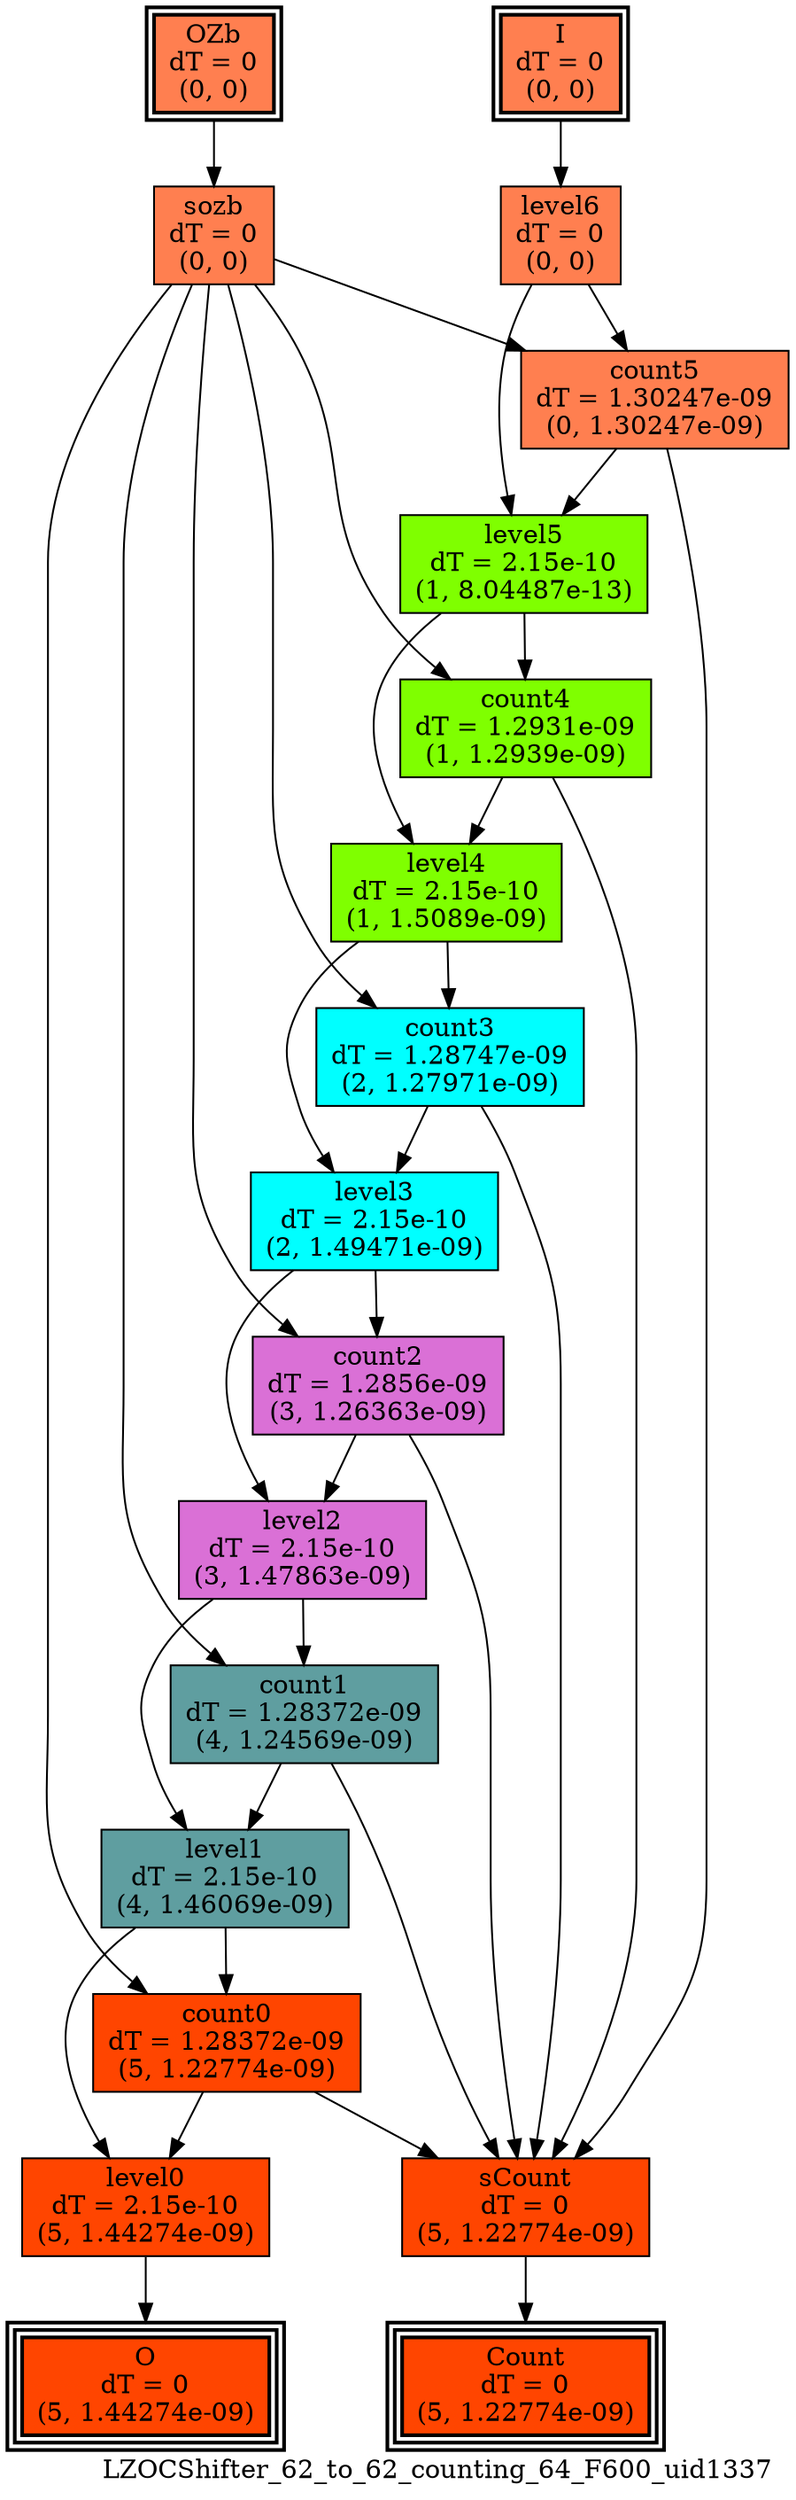 digraph LZOCShifter_62_to_62_counting_64_F600_uid1337
{
	//graph drawing options
	label=LZOCShifter_62_to_62_counting_64_F600_uid1337;
	labelloc=bottom;
	labeljust=right;
	ratio=auto;
	nodesep=0.25;
	ranksep=0.5;

	//input/output signals of operator LZOCShifter_62_to_62_counting_64_F600_uid1337
	I__LZOCShifter_62_to_62_counting_64_F600_uid1337 [ label="I\ndT = 0\n(0, 0)", shape=box, color=black, style="bold, filled", fillcolor=coral, peripheries=2 ];
	OZb__LZOCShifter_62_to_62_counting_64_F600_uid1337 [ label="OZb\ndT = 0\n(0, 0)", shape=box, color=black, style="bold, filled", fillcolor=coral, peripheries=2 ];
	Count__LZOCShifter_62_to_62_counting_64_F600_uid1337 [ label="Count\ndT = 0\n(5, 1.22774e-09)", shape=box, color=black, style="bold, filled", fillcolor=orangered, peripheries=3 ];
	O__LZOCShifter_62_to_62_counting_64_F600_uid1337 [ label="O\ndT = 0\n(5, 1.44274e-09)", shape=box, color=black, style="bold, filled", fillcolor=orangered, peripheries=3 ];
	{rank=same I__LZOCShifter_62_to_62_counting_64_F600_uid1337, OZb__LZOCShifter_62_to_62_counting_64_F600_uid1337};
	{rank=same Count__LZOCShifter_62_to_62_counting_64_F600_uid1337, O__LZOCShifter_62_to_62_counting_64_F600_uid1337};
	//internal signals of operator LZOCShifter_62_to_62_counting_64_F600_uid1337
	level6__LZOCShifter_62_to_62_counting_64_F600_uid1337 [ label="level6\ndT = 0\n(0, 0)", shape=box, color=black, style=filled, fillcolor=coral, peripheries=1 ];
	sozb__LZOCShifter_62_to_62_counting_64_F600_uid1337 [ label="sozb\ndT = 0\n(0, 0)", shape=box, color=black, style=filled, fillcolor=coral, peripheries=1 ];
	count5__LZOCShifter_62_to_62_counting_64_F600_uid1337 [ label="count5\ndT = 1.30247e-09\n(0, 1.30247e-09)", shape=box, color=black, style=filled, fillcolor=coral, peripheries=1 ];
	level5__LZOCShifter_62_to_62_counting_64_F600_uid1337 [ label="level5\ndT = 2.15e-10\n(1, 8.04487e-13)", shape=box, color=black, style=filled, fillcolor=chartreuse, peripheries=1 ];
	count4__LZOCShifter_62_to_62_counting_64_F600_uid1337 [ label="count4\ndT = 1.2931e-09\n(1, 1.2939e-09)", shape=box, color=black, style=filled, fillcolor=chartreuse, peripheries=1 ];
	level4__LZOCShifter_62_to_62_counting_64_F600_uid1337 [ label="level4\ndT = 2.15e-10\n(1, 1.5089e-09)", shape=box, color=black, style=filled, fillcolor=chartreuse, peripheries=1 ];
	count3__LZOCShifter_62_to_62_counting_64_F600_uid1337 [ label="count3\ndT = 1.28747e-09\n(2, 1.27971e-09)", shape=box, color=black, style=filled, fillcolor=cyan, peripheries=1 ];
	level3__LZOCShifter_62_to_62_counting_64_F600_uid1337 [ label="level3\ndT = 2.15e-10\n(2, 1.49471e-09)", shape=box, color=black, style=filled, fillcolor=cyan, peripheries=1 ];
	count2__LZOCShifter_62_to_62_counting_64_F600_uid1337 [ label="count2\ndT = 1.2856e-09\n(3, 1.26363e-09)", shape=box, color=black, style=filled, fillcolor=orchid, peripheries=1 ];
	level2__LZOCShifter_62_to_62_counting_64_F600_uid1337 [ label="level2\ndT = 2.15e-10\n(3, 1.47863e-09)", shape=box, color=black, style=filled, fillcolor=orchid, peripheries=1 ];
	count1__LZOCShifter_62_to_62_counting_64_F600_uid1337 [ label="count1\ndT = 1.28372e-09\n(4, 1.24569e-09)", shape=box, color=black, style=filled, fillcolor=cadetblue, peripheries=1 ];
	level1__LZOCShifter_62_to_62_counting_64_F600_uid1337 [ label="level1\ndT = 2.15e-10\n(4, 1.46069e-09)", shape=box, color=black, style=filled, fillcolor=cadetblue, peripheries=1 ];
	count0__LZOCShifter_62_to_62_counting_64_F600_uid1337 [ label="count0\ndT = 1.28372e-09\n(5, 1.22774e-09)", shape=box, color=black, style=filled, fillcolor=orangered, peripheries=1 ];
	level0__LZOCShifter_62_to_62_counting_64_F600_uid1337 [ label="level0\ndT = 2.15e-10\n(5, 1.44274e-09)", shape=box, color=black, style=filled, fillcolor=orangered, peripheries=1 ];
	sCount__LZOCShifter_62_to_62_counting_64_F600_uid1337 [ label="sCount\ndT = 0\n(5, 1.22774e-09)", shape=box, color=black, style=filled, fillcolor=orangered, peripheries=1 ];

	//subcomponents of operator LZOCShifter_62_to_62_counting_64_F600_uid1337

	//input and internal signal connections of operator LZOCShifter_62_to_62_counting_64_F600_uid1337
	I__LZOCShifter_62_to_62_counting_64_F600_uid1337 -> level6__LZOCShifter_62_to_62_counting_64_F600_uid1337 [ arrowhead=normal, arrowsize=1.0, arrowtail=normal, color=black, dir=forward  ];
	OZb__LZOCShifter_62_to_62_counting_64_F600_uid1337 -> sozb__LZOCShifter_62_to_62_counting_64_F600_uid1337 [ arrowhead=normal, arrowsize=1.0, arrowtail=normal, color=black, dir=forward  ];
	level6__LZOCShifter_62_to_62_counting_64_F600_uid1337 -> count5__LZOCShifter_62_to_62_counting_64_F600_uid1337 [ arrowhead=normal, arrowsize=1.0, arrowtail=normal, color=black, dir=forward  ];
	level6__LZOCShifter_62_to_62_counting_64_F600_uid1337 -> level5__LZOCShifter_62_to_62_counting_64_F600_uid1337 [ arrowhead=normal, arrowsize=1.0, arrowtail=normal, color=black, dir=forward  ];
	sozb__LZOCShifter_62_to_62_counting_64_F600_uid1337 -> count5__LZOCShifter_62_to_62_counting_64_F600_uid1337 [ arrowhead=normal, arrowsize=1.0, arrowtail=normal, color=black, dir=forward  ];
	sozb__LZOCShifter_62_to_62_counting_64_F600_uid1337 -> count4__LZOCShifter_62_to_62_counting_64_F600_uid1337 [ arrowhead=normal, arrowsize=1.0, arrowtail=normal, color=black, dir=forward  ];
	sozb__LZOCShifter_62_to_62_counting_64_F600_uid1337 -> count3__LZOCShifter_62_to_62_counting_64_F600_uid1337 [ arrowhead=normal, arrowsize=1.0, arrowtail=normal, color=black, dir=forward  ];
	sozb__LZOCShifter_62_to_62_counting_64_F600_uid1337 -> count2__LZOCShifter_62_to_62_counting_64_F600_uid1337 [ arrowhead=normal, arrowsize=1.0, arrowtail=normal, color=black, dir=forward  ];
	sozb__LZOCShifter_62_to_62_counting_64_F600_uid1337 -> count1__LZOCShifter_62_to_62_counting_64_F600_uid1337 [ arrowhead=normal, arrowsize=1.0, arrowtail=normal, color=black, dir=forward  ];
	sozb__LZOCShifter_62_to_62_counting_64_F600_uid1337 -> count0__LZOCShifter_62_to_62_counting_64_F600_uid1337 [ arrowhead=normal, arrowsize=1.0, arrowtail=normal, color=black, dir=forward  ];
	count5__LZOCShifter_62_to_62_counting_64_F600_uid1337 -> level5__LZOCShifter_62_to_62_counting_64_F600_uid1337 [ arrowhead=normal, arrowsize=1.0, arrowtail=normal, color=black, dir=forward  ];
	count5__LZOCShifter_62_to_62_counting_64_F600_uid1337 -> sCount__LZOCShifter_62_to_62_counting_64_F600_uid1337 [ arrowhead=normal, arrowsize=1.0, arrowtail=normal, color=black, dir=forward  ];
	level5__LZOCShifter_62_to_62_counting_64_F600_uid1337 -> count4__LZOCShifter_62_to_62_counting_64_F600_uid1337 [ arrowhead=normal, arrowsize=1.0, arrowtail=normal, color=black, dir=forward  ];
	level5__LZOCShifter_62_to_62_counting_64_F600_uid1337 -> level4__LZOCShifter_62_to_62_counting_64_F600_uid1337 [ arrowhead=normal, arrowsize=1.0, arrowtail=normal, color=black, dir=forward  ];
	count4__LZOCShifter_62_to_62_counting_64_F600_uid1337 -> level4__LZOCShifter_62_to_62_counting_64_F600_uid1337 [ arrowhead=normal, arrowsize=1.0, arrowtail=normal, color=black, dir=forward  ];
	count4__LZOCShifter_62_to_62_counting_64_F600_uid1337 -> sCount__LZOCShifter_62_to_62_counting_64_F600_uid1337 [ arrowhead=normal, arrowsize=1.0, arrowtail=normal, color=black, dir=forward  ];
	level4__LZOCShifter_62_to_62_counting_64_F600_uid1337 -> count3__LZOCShifter_62_to_62_counting_64_F600_uid1337 [ arrowhead=normal, arrowsize=1.0, arrowtail=normal, color=black, dir=forward  ];
	level4__LZOCShifter_62_to_62_counting_64_F600_uid1337 -> level3__LZOCShifter_62_to_62_counting_64_F600_uid1337 [ arrowhead=normal, arrowsize=1.0, arrowtail=normal, color=black, dir=forward  ];
	count3__LZOCShifter_62_to_62_counting_64_F600_uid1337 -> level3__LZOCShifter_62_to_62_counting_64_F600_uid1337 [ arrowhead=normal, arrowsize=1.0, arrowtail=normal, color=black, dir=forward  ];
	count3__LZOCShifter_62_to_62_counting_64_F600_uid1337 -> sCount__LZOCShifter_62_to_62_counting_64_F600_uid1337 [ arrowhead=normal, arrowsize=1.0, arrowtail=normal, color=black, dir=forward  ];
	level3__LZOCShifter_62_to_62_counting_64_F600_uid1337 -> count2__LZOCShifter_62_to_62_counting_64_F600_uid1337 [ arrowhead=normal, arrowsize=1.0, arrowtail=normal, color=black, dir=forward  ];
	level3__LZOCShifter_62_to_62_counting_64_F600_uid1337 -> level2__LZOCShifter_62_to_62_counting_64_F600_uid1337 [ arrowhead=normal, arrowsize=1.0, arrowtail=normal, color=black, dir=forward  ];
	count2__LZOCShifter_62_to_62_counting_64_F600_uid1337 -> level2__LZOCShifter_62_to_62_counting_64_F600_uid1337 [ arrowhead=normal, arrowsize=1.0, arrowtail=normal, color=black, dir=forward  ];
	count2__LZOCShifter_62_to_62_counting_64_F600_uid1337 -> sCount__LZOCShifter_62_to_62_counting_64_F600_uid1337 [ arrowhead=normal, arrowsize=1.0, arrowtail=normal, color=black, dir=forward  ];
	level2__LZOCShifter_62_to_62_counting_64_F600_uid1337 -> count1__LZOCShifter_62_to_62_counting_64_F600_uid1337 [ arrowhead=normal, arrowsize=1.0, arrowtail=normal, color=black, dir=forward  ];
	level2__LZOCShifter_62_to_62_counting_64_F600_uid1337 -> level1__LZOCShifter_62_to_62_counting_64_F600_uid1337 [ arrowhead=normal, arrowsize=1.0, arrowtail=normal, color=black, dir=forward  ];
	count1__LZOCShifter_62_to_62_counting_64_F600_uid1337 -> level1__LZOCShifter_62_to_62_counting_64_F600_uid1337 [ arrowhead=normal, arrowsize=1.0, arrowtail=normal, color=black, dir=forward  ];
	count1__LZOCShifter_62_to_62_counting_64_F600_uid1337 -> sCount__LZOCShifter_62_to_62_counting_64_F600_uid1337 [ arrowhead=normal, arrowsize=1.0, arrowtail=normal, color=black, dir=forward  ];
	level1__LZOCShifter_62_to_62_counting_64_F600_uid1337 -> count0__LZOCShifter_62_to_62_counting_64_F600_uid1337 [ arrowhead=normal, arrowsize=1.0, arrowtail=normal, color=black, dir=forward  ];
	level1__LZOCShifter_62_to_62_counting_64_F600_uid1337 -> level0__LZOCShifter_62_to_62_counting_64_F600_uid1337 [ arrowhead=normal, arrowsize=1.0, arrowtail=normal, color=black, dir=forward  ];
	count0__LZOCShifter_62_to_62_counting_64_F600_uid1337 -> level0__LZOCShifter_62_to_62_counting_64_F600_uid1337 [ arrowhead=normal, arrowsize=1.0, arrowtail=normal, color=black, dir=forward  ];
	count0__LZOCShifter_62_to_62_counting_64_F600_uid1337 -> sCount__LZOCShifter_62_to_62_counting_64_F600_uid1337 [ arrowhead=normal, arrowsize=1.0, arrowtail=normal, color=black, dir=forward  ];
	level0__LZOCShifter_62_to_62_counting_64_F600_uid1337 -> O__LZOCShifter_62_to_62_counting_64_F600_uid1337 [ arrowhead=normal, arrowsize=1.0, arrowtail=normal, color=black, dir=forward  ];
	sCount__LZOCShifter_62_to_62_counting_64_F600_uid1337 -> Count__LZOCShifter_62_to_62_counting_64_F600_uid1337 [ arrowhead=normal, arrowsize=1.0, arrowtail=normal, color=black, dir=forward  ];
}

